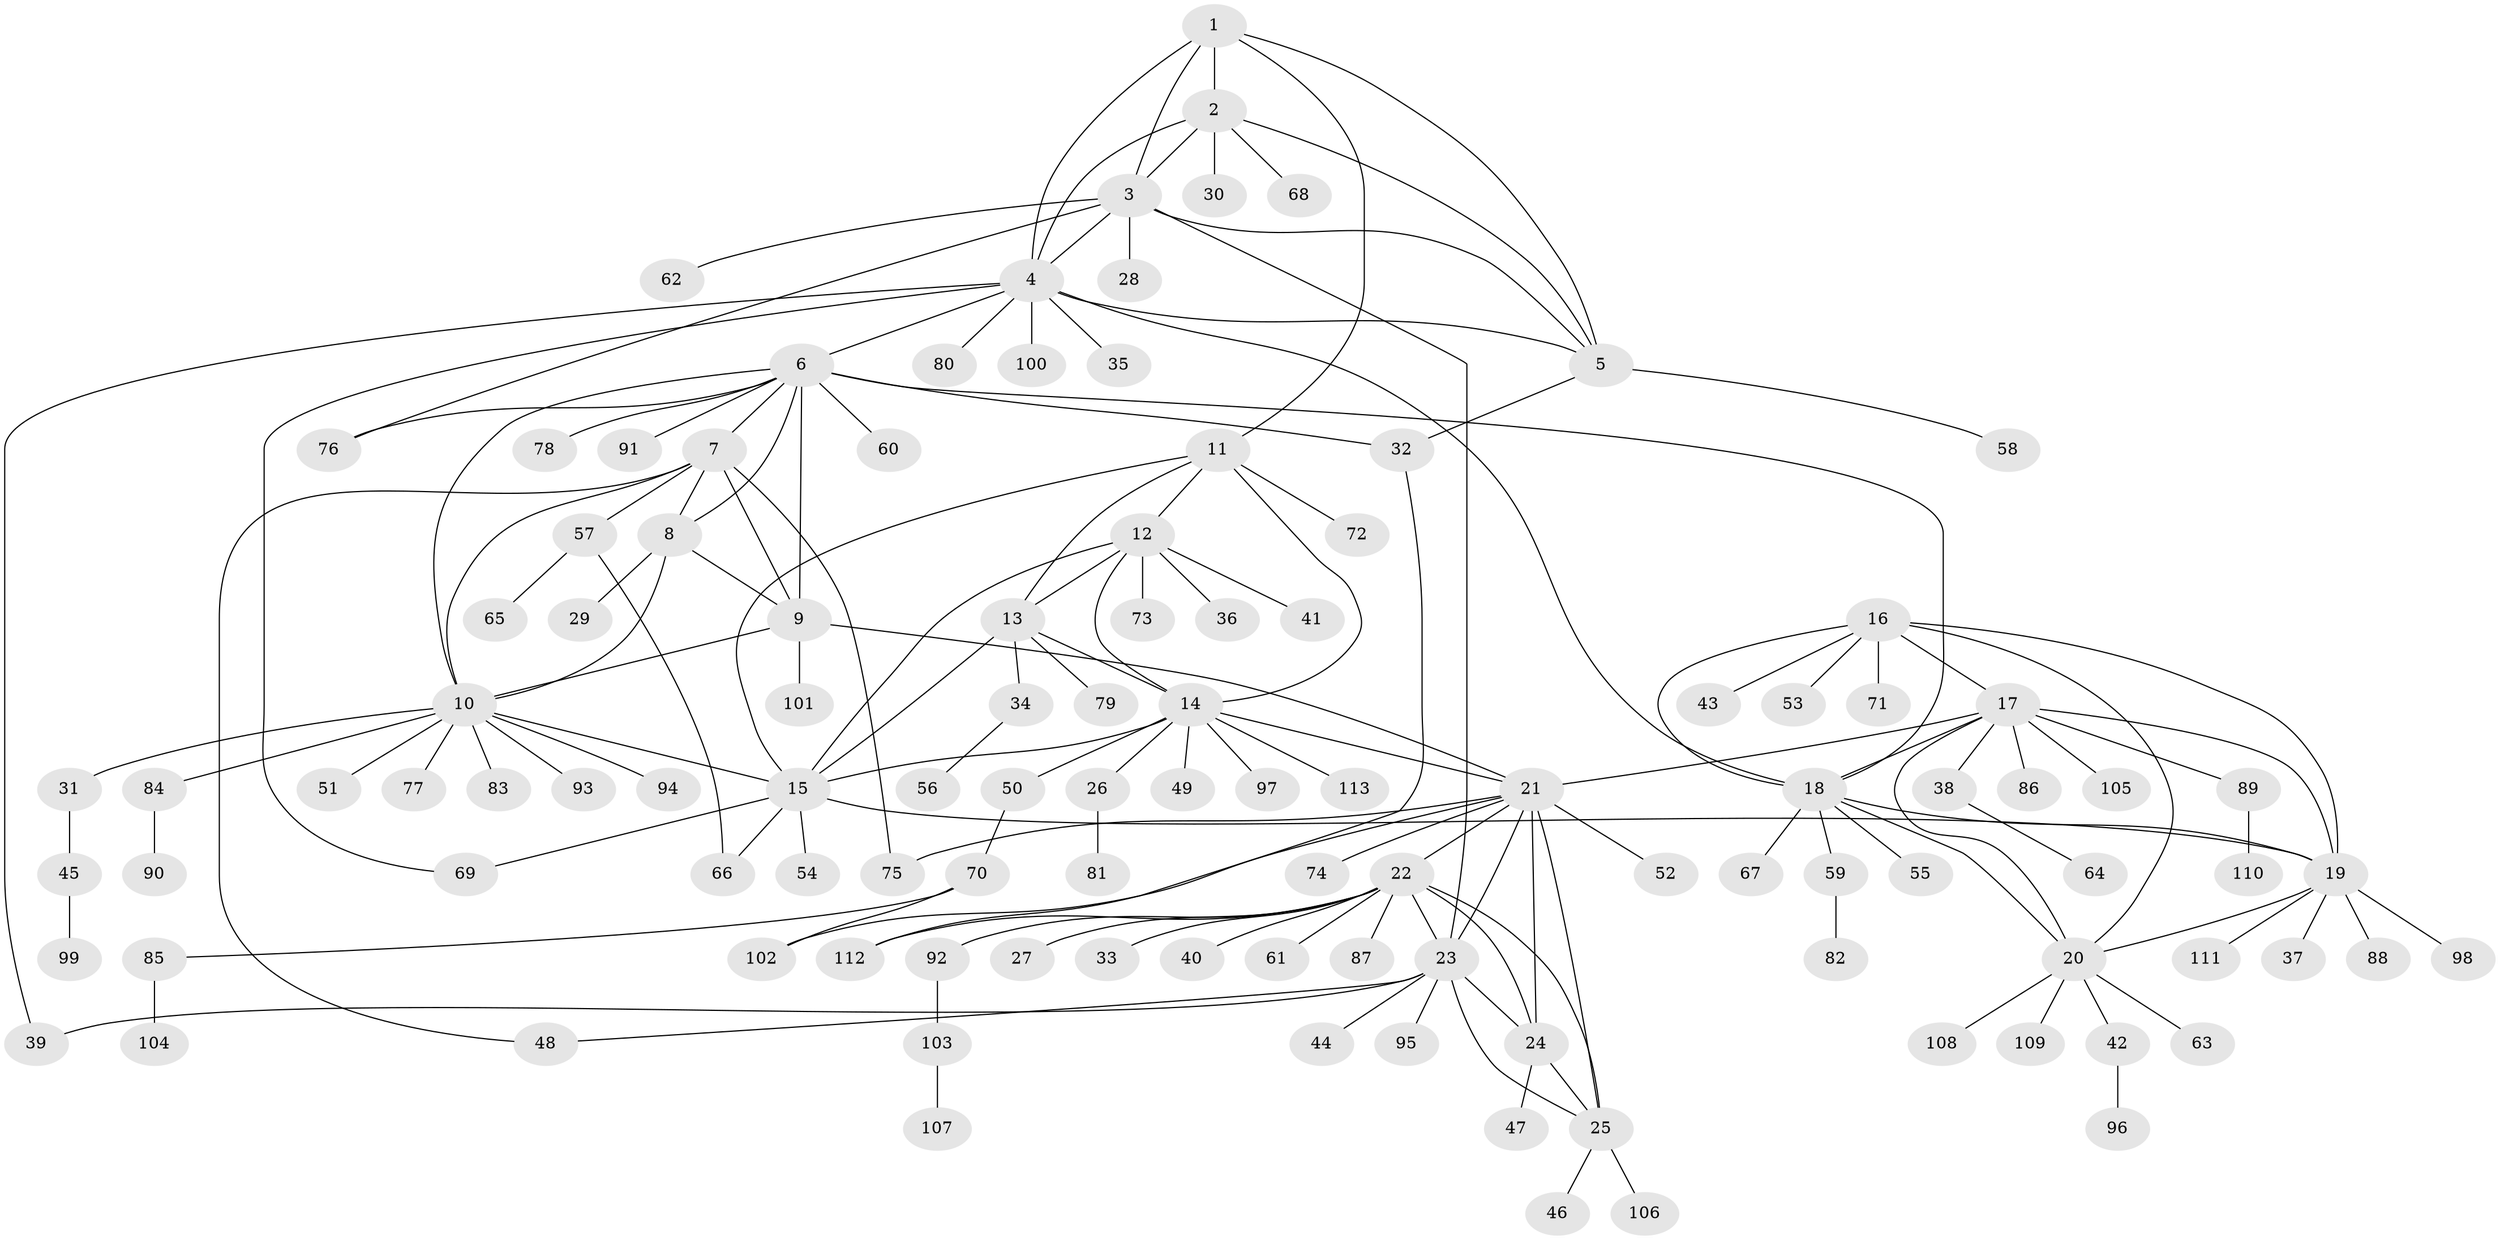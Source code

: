 // Generated by graph-tools (version 1.1) at 2025/11/02/27/25 16:11:30]
// undirected, 113 vertices, 157 edges
graph export_dot {
graph [start="1"]
  node [color=gray90,style=filled];
  1;
  2;
  3;
  4;
  5;
  6;
  7;
  8;
  9;
  10;
  11;
  12;
  13;
  14;
  15;
  16;
  17;
  18;
  19;
  20;
  21;
  22;
  23;
  24;
  25;
  26;
  27;
  28;
  29;
  30;
  31;
  32;
  33;
  34;
  35;
  36;
  37;
  38;
  39;
  40;
  41;
  42;
  43;
  44;
  45;
  46;
  47;
  48;
  49;
  50;
  51;
  52;
  53;
  54;
  55;
  56;
  57;
  58;
  59;
  60;
  61;
  62;
  63;
  64;
  65;
  66;
  67;
  68;
  69;
  70;
  71;
  72;
  73;
  74;
  75;
  76;
  77;
  78;
  79;
  80;
  81;
  82;
  83;
  84;
  85;
  86;
  87;
  88;
  89;
  90;
  91;
  92;
  93;
  94;
  95;
  96;
  97;
  98;
  99;
  100;
  101;
  102;
  103;
  104;
  105;
  106;
  107;
  108;
  109;
  110;
  111;
  112;
  113;
  1 -- 2;
  1 -- 3;
  1 -- 4;
  1 -- 5;
  1 -- 11;
  2 -- 3;
  2 -- 4;
  2 -- 5;
  2 -- 30;
  2 -- 68;
  3 -- 4;
  3 -- 5;
  3 -- 23;
  3 -- 28;
  3 -- 62;
  3 -- 76;
  4 -- 5;
  4 -- 6;
  4 -- 18;
  4 -- 35;
  4 -- 39;
  4 -- 69;
  4 -- 80;
  4 -- 100;
  5 -- 32;
  5 -- 58;
  6 -- 7;
  6 -- 8;
  6 -- 9;
  6 -- 10;
  6 -- 18;
  6 -- 32;
  6 -- 60;
  6 -- 76;
  6 -- 78;
  6 -- 91;
  7 -- 8;
  7 -- 9;
  7 -- 10;
  7 -- 48;
  7 -- 57;
  7 -- 75;
  8 -- 9;
  8 -- 10;
  8 -- 29;
  9 -- 10;
  9 -- 21;
  9 -- 101;
  10 -- 15;
  10 -- 31;
  10 -- 51;
  10 -- 77;
  10 -- 83;
  10 -- 84;
  10 -- 93;
  10 -- 94;
  11 -- 12;
  11 -- 13;
  11 -- 14;
  11 -- 15;
  11 -- 72;
  12 -- 13;
  12 -- 14;
  12 -- 15;
  12 -- 36;
  12 -- 41;
  12 -- 73;
  13 -- 14;
  13 -- 15;
  13 -- 34;
  13 -- 79;
  14 -- 15;
  14 -- 21;
  14 -- 26;
  14 -- 49;
  14 -- 50;
  14 -- 97;
  14 -- 113;
  15 -- 19;
  15 -- 54;
  15 -- 66;
  15 -- 69;
  16 -- 17;
  16 -- 18;
  16 -- 19;
  16 -- 20;
  16 -- 43;
  16 -- 53;
  16 -- 71;
  17 -- 18;
  17 -- 19;
  17 -- 20;
  17 -- 21;
  17 -- 38;
  17 -- 86;
  17 -- 89;
  17 -- 105;
  18 -- 19;
  18 -- 20;
  18 -- 55;
  18 -- 59;
  18 -- 67;
  19 -- 20;
  19 -- 37;
  19 -- 88;
  19 -- 98;
  19 -- 111;
  20 -- 42;
  20 -- 63;
  20 -- 108;
  20 -- 109;
  21 -- 22;
  21 -- 23;
  21 -- 24;
  21 -- 25;
  21 -- 52;
  21 -- 74;
  21 -- 75;
  21 -- 102;
  22 -- 23;
  22 -- 24;
  22 -- 25;
  22 -- 27;
  22 -- 33;
  22 -- 40;
  22 -- 61;
  22 -- 87;
  22 -- 92;
  22 -- 112;
  23 -- 24;
  23 -- 25;
  23 -- 39;
  23 -- 44;
  23 -- 48;
  23 -- 95;
  24 -- 25;
  24 -- 47;
  25 -- 46;
  25 -- 106;
  26 -- 81;
  31 -- 45;
  32 -- 112;
  34 -- 56;
  38 -- 64;
  42 -- 96;
  45 -- 99;
  50 -- 70;
  57 -- 65;
  57 -- 66;
  59 -- 82;
  70 -- 85;
  70 -- 102;
  84 -- 90;
  85 -- 104;
  89 -- 110;
  92 -- 103;
  103 -- 107;
}
